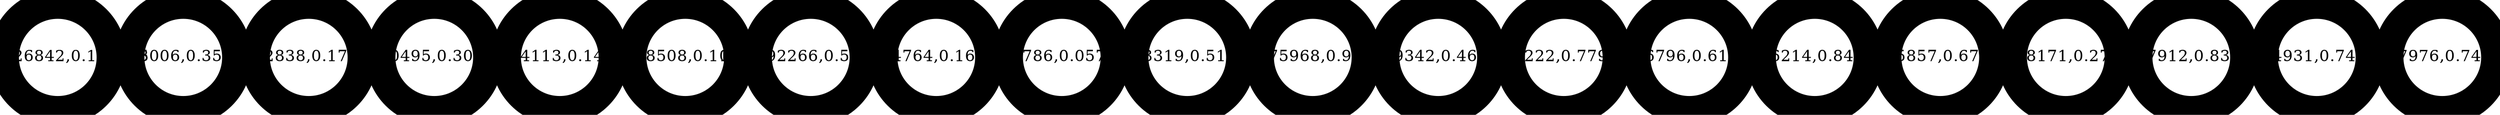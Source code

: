 graph G {
node [shape=circle; fixedsize=true; penwidth=30; height=1.5; fontsize=16; style="bold"];
edge [color=red; fontsize=16; penwidth=30; style="bold"];
"0.00126842,0.193323" [pos="0,19!"];
"0.585006,0.350308" [pos="58,35!"];
"0.822838,0.174129" [pos="82,17!"];
"0.710495,0.303986" [pos="71,30!"];
"0.0914113,0.147313" [pos="9,14!"];
"0.988508,0.11908" [pos="98,11!"];
"0.00892266,0.531664" [pos="0,53!"];
"0.601764,0.166249" [pos="60,16!"];
"0.450786,0.0570559" [pos="45,5!"];
"0.783319,0.519876" [pos="78,51!"];
"0.875968,0.9559" [pos="87,95!"];
"0.539342,0.462074" [pos="53,46!"];
"0.86222,0.779658" [pos="86,77!"];
"0.996796,0.611493" [pos="99,61!"];
"0.266214,0.840119" [pos="26,84!"];
"0.375857,0.677187" [pos="37,67!"];
"0.0088171,0.275887" [pos="0,27!"];
"0.587912,0.837608" [pos="58,83!"];
"0.484931,0.743728" [pos="48,74!"];
"0.457976,0.744419" [pos="45,74!"];
}
